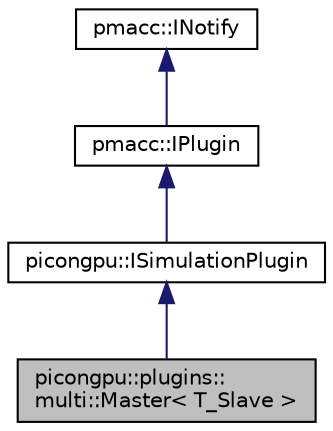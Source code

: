 digraph "picongpu::plugins::multi::Master&lt; T_Slave &gt;"
{
 // LATEX_PDF_SIZE
  edge [fontname="Helvetica",fontsize="10",labelfontname="Helvetica",labelfontsize="10"];
  node [fontname="Helvetica",fontsize="10",shape=record];
  Node1 [label="picongpu::plugins::\lmulti::Master\< T_Slave \>",height=0.2,width=0.4,color="black", fillcolor="grey75", style="filled", fontcolor="black",tooltip="Master class to create multi plugins."];
  Node2 -> Node1 [dir="back",color="midnightblue",fontsize="10",style="solid",fontname="Helvetica"];
  Node2 [label="picongpu::ISimulationPlugin",height=0.2,width=0.4,color="black", fillcolor="white", style="filled",URL="$classpicongpu_1_1_i_simulation_plugin.html",tooltip="Interface for a simulation plugin in PIConGPU which has a MappingDesc."];
  Node3 -> Node2 [dir="back",color="midnightblue",fontsize="10",style="solid",fontname="Helvetica"];
  Node3 [label="pmacc::IPlugin",height=0.2,width=0.4,color="black", fillcolor="white", style="filled",URL="$classpmacc_1_1_i_plugin.html",tooltip=" "];
  Node4 -> Node3 [dir="back",color="midnightblue",fontsize="10",style="solid",fontname="Helvetica"];
  Node4 [label="pmacc::INotify",height=0.2,width=0.4,color="black", fillcolor="white", style="filled",URL="$classpmacc_1_1_i_notify.html",tooltip=" "];
}
